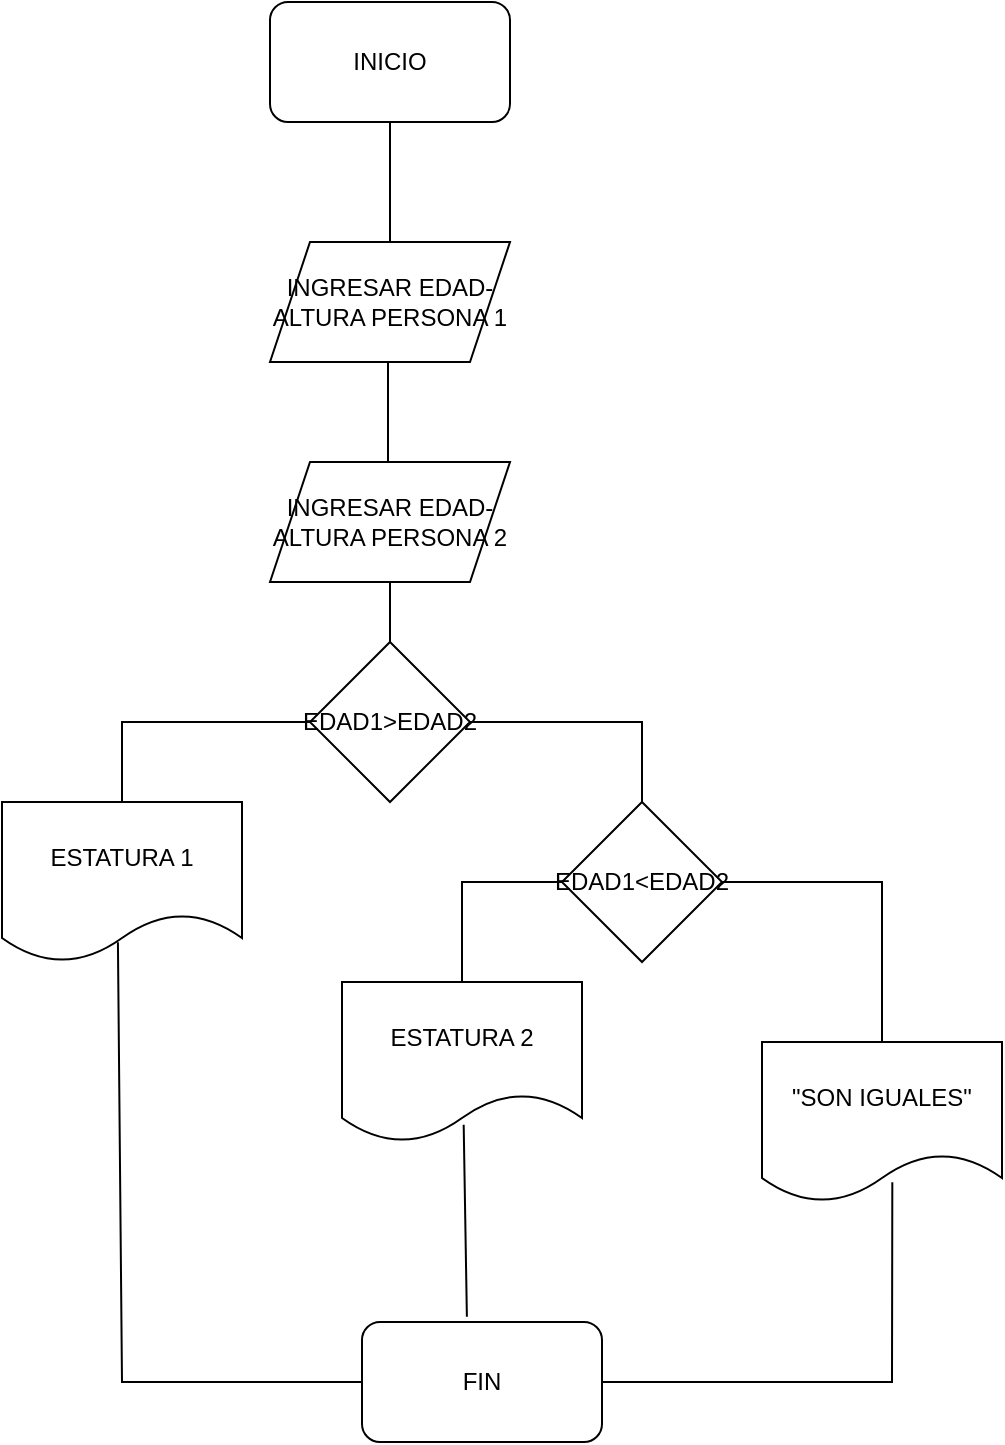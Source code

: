 <mxfile version="17.4.6" type="device"><diagram id="AExnB8DP3b8oyW4c8LWk" name="Page-1"><mxGraphModel dx="1038" dy="489" grid="1" gridSize="10" guides="1" tooltips="1" connect="1" arrows="1" fold="1" page="1" pageScale="1" pageWidth="827" pageHeight="1169" math="0" shadow="0"><root><mxCell id="0"/><mxCell id="1" parent="0"/><mxCell id="1h7OdARh5hHvwsOHZROI-1" value="INICIO" style="rounded=1;whiteSpace=wrap;html=1;" vertex="1" parent="1"><mxGeometry x="354" y="50" width="120" height="60" as="geometry"/></mxCell><mxCell id="1h7OdARh5hHvwsOHZROI-2" value="" style="endArrow=none;html=1;rounded=0;entryX=0.5;entryY=1;entryDx=0;entryDy=0;" edge="1" parent="1" target="1h7OdARh5hHvwsOHZROI-1"><mxGeometry width="50" height="50" relative="1" as="geometry"><mxPoint x="414" y="170" as="sourcePoint"/><mxPoint x="460" y="140" as="targetPoint"/></mxGeometry></mxCell><mxCell id="1h7OdARh5hHvwsOHZROI-3" value="INGRESAR EDAD-ALTURA PERSONA 1" style="shape=parallelogram;perimeter=parallelogramPerimeter;whiteSpace=wrap;html=1;fixedSize=1;" vertex="1" parent="1"><mxGeometry x="354" y="170" width="120" height="60" as="geometry"/></mxCell><mxCell id="1h7OdARh5hHvwsOHZROI-4" value="" style="endArrow=none;html=1;rounded=0;entryX=0.5;entryY=1;entryDx=0;entryDy=0;" edge="1" parent="1"><mxGeometry width="50" height="50" relative="1" as="geometry"><mxPoint x="413" y="290" as="sourcePoint"/><mxPoint x="413" y="230" as="targetPoint"/><Array as="points"/></mxGeometry></mxCell><mxCell id="1h7OdARh5hHvwsOHZROI-5" value="INGRESAR EDAD-ALTURA PERSONA 2" style="shape=parallelogram;perimeter=parallelogramPerimeter;whiteSpace=wrap;html=1;fixedSize=1;" vertex="1" parent="1"><mxGeometry x="354" y="280" width="120" height="60" as="geometry"/></mxCell><mxCell id="1h7OdARh5hHvwsOHZROI-6" value="EDAD1&amp;gt;EDAD2" style="rhombus;whiteSpace=wrap;html=1;" vertex="1" parent="1"><mxGeometry x="374" y="370" width="80" height="80" as="geometry"/></mxCell><mxCell id="1h7OdARh5hHvwsOHZROI-7" value="" style="endArrow=none;html=1;rounded=0;entryX=0.5;entryY=1;entryDx=0;entryDy=0;exitX=0.5;exitY=0;exitDx=0;exitDy=0;" edge="1" parent="1" source="1h7OdARh5hHvwsOHZROI-6" target="1h7OdARh5hHvwsOHZROI-5"><mxGeometry width="50" height="50" relative="1" as="geometry"><mxPoint x="260" y="420" as="sourcePoint"/><mxPoint x="310" y="370" as="targetPoint"/></mxGeometry></mxCell><mxCell id="1h7OdARh5hHvwsOHZROI-8" value="ESTATURA 1" style="shape=document;whiteSpace=wrap;html=1;boundedLbl=1;" vertex="1" parent="1"><mxGeometry x="220" y="450" width="120" height="80" as="geometry"/></mxCell><mxCell id="1h7OdARh5hHvwsOHZROI-9" value="" style="endArrow=none;html=1;rounded=0;exitX=0.5;exitY=0;exitDx=0;exitDy=0;entryX=0;entryY=0.5;entryDx=0;entryDy=0;" edge="1" parent="1" source="1h7OdARh5hHvwsOHZROI-8" target="1h7OdARh5hHvwsOHZROI-6"><mxGeometry width="50" height="50" relative="1" as="geometry"><mxPoint x="260" y="430" as="sourcePoint"/><mxPoint x="310" y="380" as="targetPoint"/><Array as="points"><mxPoint x="280" y="410"/></Array></mxGeometry></mxCell><mxCell id="1h7OdARh5hHvwsOHZROI-10" value="EDAD1&amp;lt;EDAD2" style="rhombus;whiteSpace=wrap;html=1;" vertex="1" parent="1"><mxGeometry x="500" y="450" width="80" height="80" as="geometry"/></mxCell><mxCell id="1h7OdARh5hHvwsOHZROI-11" value="" style="endArrow=none;html=1;rounded=0;exitX=1;exitY=0.5;exitDx=0;exitDy=0;entryX=0.5;entryY=0;entryDx=0;entryDy=0;" edge="1" parent="1" source="1h7OdARh5hHvwsOHZROI-6" target="1h7OdARh5hHvwsOHZROI-10"><mxGeometry width="50" height="50" relative="1" as="geometry"><mxPoint x="520" y="430" as="sourcePoint"/><mxPoint x="570" y="380" as="targetPoint"/><Array as="points"><mxPoint x="540" y="410"/></Array></mxGeometry></mxCell><mxCell id="1h7OdARh5hHvwsOHZROI-12" value="ESTATURA 2" style="shape=document;whiteSpace=wrap;html=1;boundedLbl=1;" vertex="1" parent="1"><mxGeometry x="390" y="540" width="120" height="80" as="geometry"/></mxCell><mxCell id="1h7OdARh5hHvwsOHZROI-13" value="" style="endArrow=none;html=1;rounded=0;entryX=0;entryY=0.5;entryDx=0;entryDy=0;exitX=0.5;exitY=0;exitDx=0;exitDy=0;" edge="1" parent="1" source="1h7OdARh5hHvwsOHZROI-12" target="1h7OdARh5hHvwsOHZROI-10"><mxGeometry width="50" height="50" relative="1" as="geometry"><mxPoint x="440" y="530" as="sourcePoint"/><mxPoint x="480" y="480" as="targetPoint"/><Array as="points"><mxPoint x="450" y="490"/></Array></mxGeometry></mxCell><mxCell id="1h7OdARh5hHvwsOHZROI-14" value="&quot;SON IGUALES&quot;" style="shape=document;whiteSpace=wrap;html=1;boundedLbl=1;" vertex="1" parent="1"><mxGeometry x="600" y="570" width="120" height="80" as="geometry"/></mxCell><mxCell id="1h7OdARh5hHvwsOHZROI-15" value="" style="endArrow=none;html=1;rounded=0;exitX=1;exitY=0.5;exitDx=0;exitDy=0;entryX=0.5;entryY=0;entryDx=0;entryDy=0;" edge="1" parent="1" source="1h7OdARh5hHvwsOHZROI-10" target="1h7OdARh5hHvwsOHZROI-14"><mxGeometry width="50" height="50" relative="1" as="geometry"><mxPoint x="660" y="550" as="sourcePoint"/><mxPoint x="710" y="500" as="targetPoint"/><Array as="points"><mxPoint x="660" y="490"/></Array></mxGeometry></mxCell><mxCell id="1h7OdARh5hHvwsOHZROI-16" value="FIN" style="rounded=1;whiteSpace=wrap;html=1;" vertex="1" parent="1"><mxGeometry x="400" y="710" width="120" height="60" as="geometry"/></mxCell><mxCell id="1h7OdARh5hHvwsOHZROI-17" value="" style="endArrow=none;html=1;rounded=0;entryX=0.483;entryY=0.877;entryDx=0;entryDy=0;entryPerimeter=0;exitX=0;exitY=0.5;exitDx=0;exitDy=0;" edge="1" parent="1" source="1h7OdARh5hHvwsOHZROI-16" target="1h7OdARh5hHvwsOHZROI-8"><mxGeometry width="50" height="50" relative="1" as="geometry"><mxPoint x="180" y="610" as="sourcePoint"/><mxPoint x="230" y="560" as="targetPoint"/><Array as="points"><mxPoint x="280" y="740"/></Array></mxGeometry></mxCell><mxCell id="1h7OdARh5hHvwsOHZROI-18" value="" style="endArrow=none;html=1;rounded=0;entryX=0.507;entryY=0.892;entryDx=0;entryDy=0;entryPerimeter=0;exitX=0.437;exitY=-0.043;exitDx=0;exitDy=0;exitPerimeter=0;" edge="1" parent="1" source="1h7OdARh5hHvwsOHZROI-16" target="1h7OdARh5hHvwsOHZROI-12"><mxGeometry width="50" height="50" relative="1" as="geometry"><mxPoint x="450" y="700" as="sourcePoint"/><mxPoint x="485" y="640" as="targetPoint"/></mxGeometry></mxCell><mxCell id="1h7OdARh5hHvwsOHZROI-19" value="" style="endArrow=none;html=1;rounded=0;entryX=0.543;entryY=0.877;entryDx=0;entryDy=0;entryPerimeter=0;exitX=1;exitY=0.5;exitDx=0;exitDy=0;" edge="1" parent="1" source="1h7OdARh5hHvwsOHZROI-16" target="1h7OdARh5hHvwsOHZROI-14"><mxGeometry width="50" height="50" relative="1" as="geometry"><mxPoint x="560" y="760" as="sourcePoint"/><mxPoint x="610" y="710" as="targetPoint"/><Array as="points"><mxPoint x="665" y="740"/></Array></mxGeometry></mxCell></root></mxGraphModel></diagram></mxfile>